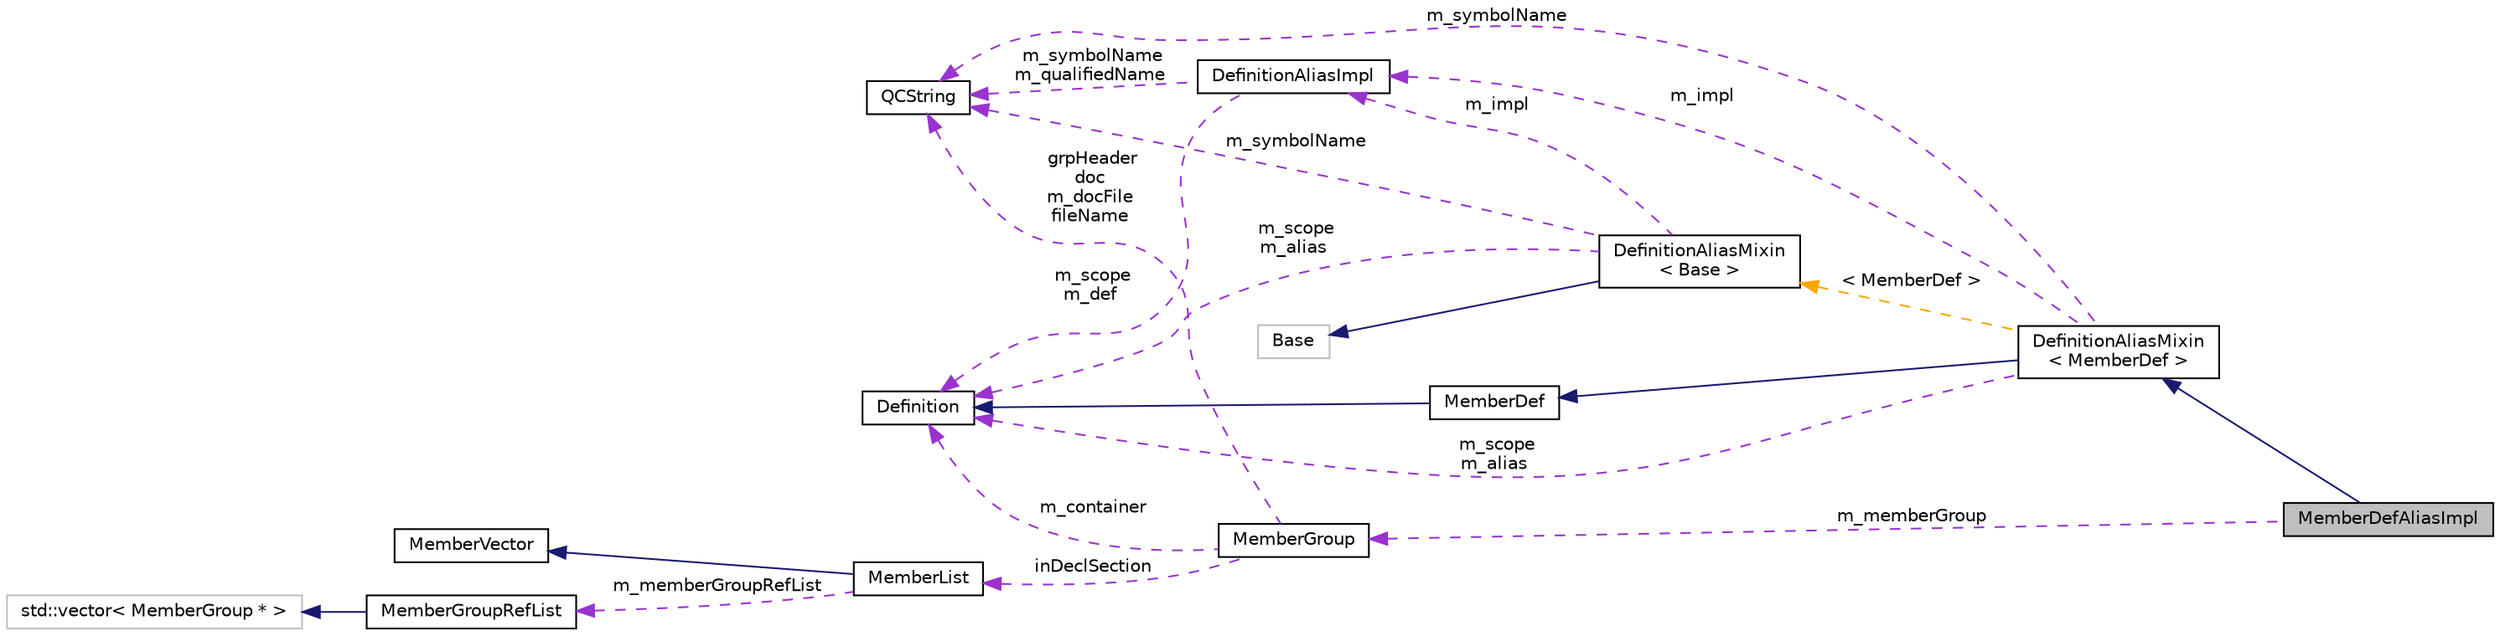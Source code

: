 digraph "MemberDefAliasImpl"
{
 // INTERACTIVE_SVG=YES
 // LATEX_PDF_SIZE
  edge [fontname="Helvetica",fontsize="10",labelfontname="Helvetica",labelfontsize="10"];
  node [fontname="Helvetica",fontsize="10",shape=record];
  rankdir="LR";
  Node1 [label="MemberDefAliasImpl",height=0.2,width=0.4,color="black", fillcolor="grey75", style="filled", fontcolor="black",tooltip=" "];
  Node2 -> Node1 [dir="back",color="midnightblue",fontsize="10",style="solid",fontname="Helvetica"];
  Node2 [label="DefinitionAliasMixin\l\< MemberDef \>",height=0.2,width=0.4,color="black", fillcolor="white", style="filled",URL="$d8/d83/class_definition_alias_mixin.html",tooltip=" "];
  Node3 -> Node2 [dir="back",color="midnightblue",fontsize="10",style="solid",fontname="Helvetica"];
  Node3 [label="MemberDef",height=0.2,width=0.4,color="black", fillcolor="white", style="filled",URL="$da/d09/class_member_def.html",tooltip="A model of a class/file/namespace member symbol."];
  Node4 -> Node3 [dir="back",color="midnightblue",fontsize="10",style="solid",fontname="Helvetica"];
  Node4 [label="Definition",height=0.2,width=0.4,color="black", fillcolor="white", style="filled",URL="$d5/dcc/class_definition.html",tooltip="The common base class of all entity definitions found in the sources."];
  Node5 -> Node2 [dir="back",color="darkorchid3",fontsize="10",style="dashed",label=" m_symbolName" ,fontname="Helvetica"];
  Node5 [label="QCString",height=0.2,width=0.4,color="black", fillcolor="white", style="filled",URL="$d9/d45/class_q_c_string.html",tooltip="This is an alternative implementation of QCString."];
  Node6 -> Node2 [dir="back",color="darkorchid3",fontsize="10",style="dashed",label=" m_impl" ,fontname="Helvetica"];
  Node6 [label="DefinitionAliasImpl",height=0.2,width=0.4,color="black", fillcolor="white", style="filled",URL="$d0/d58/class_definition_alias_impl.html",tooltip=" "];
  Node5 -> Node6 [dir="back",color="darkorchid3",fontsize="10",style="dashed",label=" m_symbolName\nm_qualifiedName" ,fontname="Helvetica"];
  Node4 -> Node6 [dir="back",color="darkorchid3",fontsize="10",style="dashed",label=" m_scope\nm_def" ,fontname="Helvetica"];
  Node4 -> Node2 [dir="back",color="darkorchid3",fontsize="10",style="dashed",label=" m_scope\nm_alias" ,fontname="Helvetica"];
  Node7 -> Node2 [dir="back",color="orange",fontsize="10",style="dashed",label=" \< MemberDef \>" ,fontname="Helvetica"];
  Node7 [label="DefinitionAliasMixin\l\< Base \>",height=0.2,width=0.4,color="black", fillcolor="white", style="filled",URL="$d8/d83/class_definition_alias_mixin.html",tooltip=" "];
  Node8 -> Node7 [dir="back",color="midnightblue",fontsize="10",style="solid",fontname="Helvetica"];
  Node8 [label="Base",height=0.2,width=0.4,color="grey75", fillcolor="white", style="filled",tooltip=" "];
  Node5 -> Node7 [dir="back",color="darkorchid3",fontsize="10",style="dashed",label=" m_symbolName" ,fontname="Helvetica"];
  Node6 -> Node7 [dir="back",color="darkorchid3",fontsize="10",style="dashed",label=" m_impl" ,fontname="Helvetica"];
  Node4 -> Node7 [dir="back",color="darkorchid3",fontsize="10",style="dashed",label=" m_scope\nm_alias" ,fontname="Helvetica"];
  Node9 -> Node1 [dir="back",color="darkorchid3",fontsize="10",style="dashed",label=" m_memberGroup" ,fontname="Helvetica"];
  Node9 [label="MemberGroup",height=0.2,width=0.4,color="black", fillcolor="white", style="filled",URL="$da/d32/class_member_group.html",tooltip="A class representing a group of members."];
  Node5 -> Node9 [dir="back",color="darkorchid3",fontsize="10",style="dashed",label=" grpHeader\ndoc\nm_docFile\nfileName" ,fontname="Helvetica"];
  Node10 -> Node9 [dir="back",color="darkorchid3",fontsize="10",style="dashed",label=" inDeclSection" ,fontname="Helvetica"];
  Node10 [label="MemberList",height=0.2,width=0.4,color="black", fillcolor="white", style="filled",URL="$dd/d13/class_member_list.html",tooltip="A list of MemberDef objects as shown in documentation sections."];
  Node11 -> Node10 [dir="back",color="midnightblue",fontsize="10",style="solid",fontname="Helvetica"];
  Node11 [label="MemberVector",height=0.2,width=0.4,color="black", fillcolor="white", style="filled",URL="$d1/d7d/class_member_vector.html",tooltip="A vector of MemberDef object"];
  Node12 -> Node10 [dir="back",color="darkorchid3",fontsize="10",style="dashed",label=" m_memberGroupRefList" ,fontname="Helvetica"];
  Node12 [label="MemberGroupRefList",height=0.2,width=0.4,color="black", fillcolor="white", style="filled",URL="$d4/d15/class_member_group_ref_list.html",tooltip=" "];
  Node13 -> Node12 [dir="back",color="midnightblue",fontsize="10",style="solid",fontname="Helvetica"];
  Node13 [label="std::vector\< MemberGroup * \>",height=0.2,width=0.4,color="grey75", fillcolor="white", style="filled",tooltip=" "];
  Node4 -> Node9 [dir="back",color="darkorchid3",fontsize="10",style="dashed",label=" m_container" ,fontname="Helvetica"];
}
